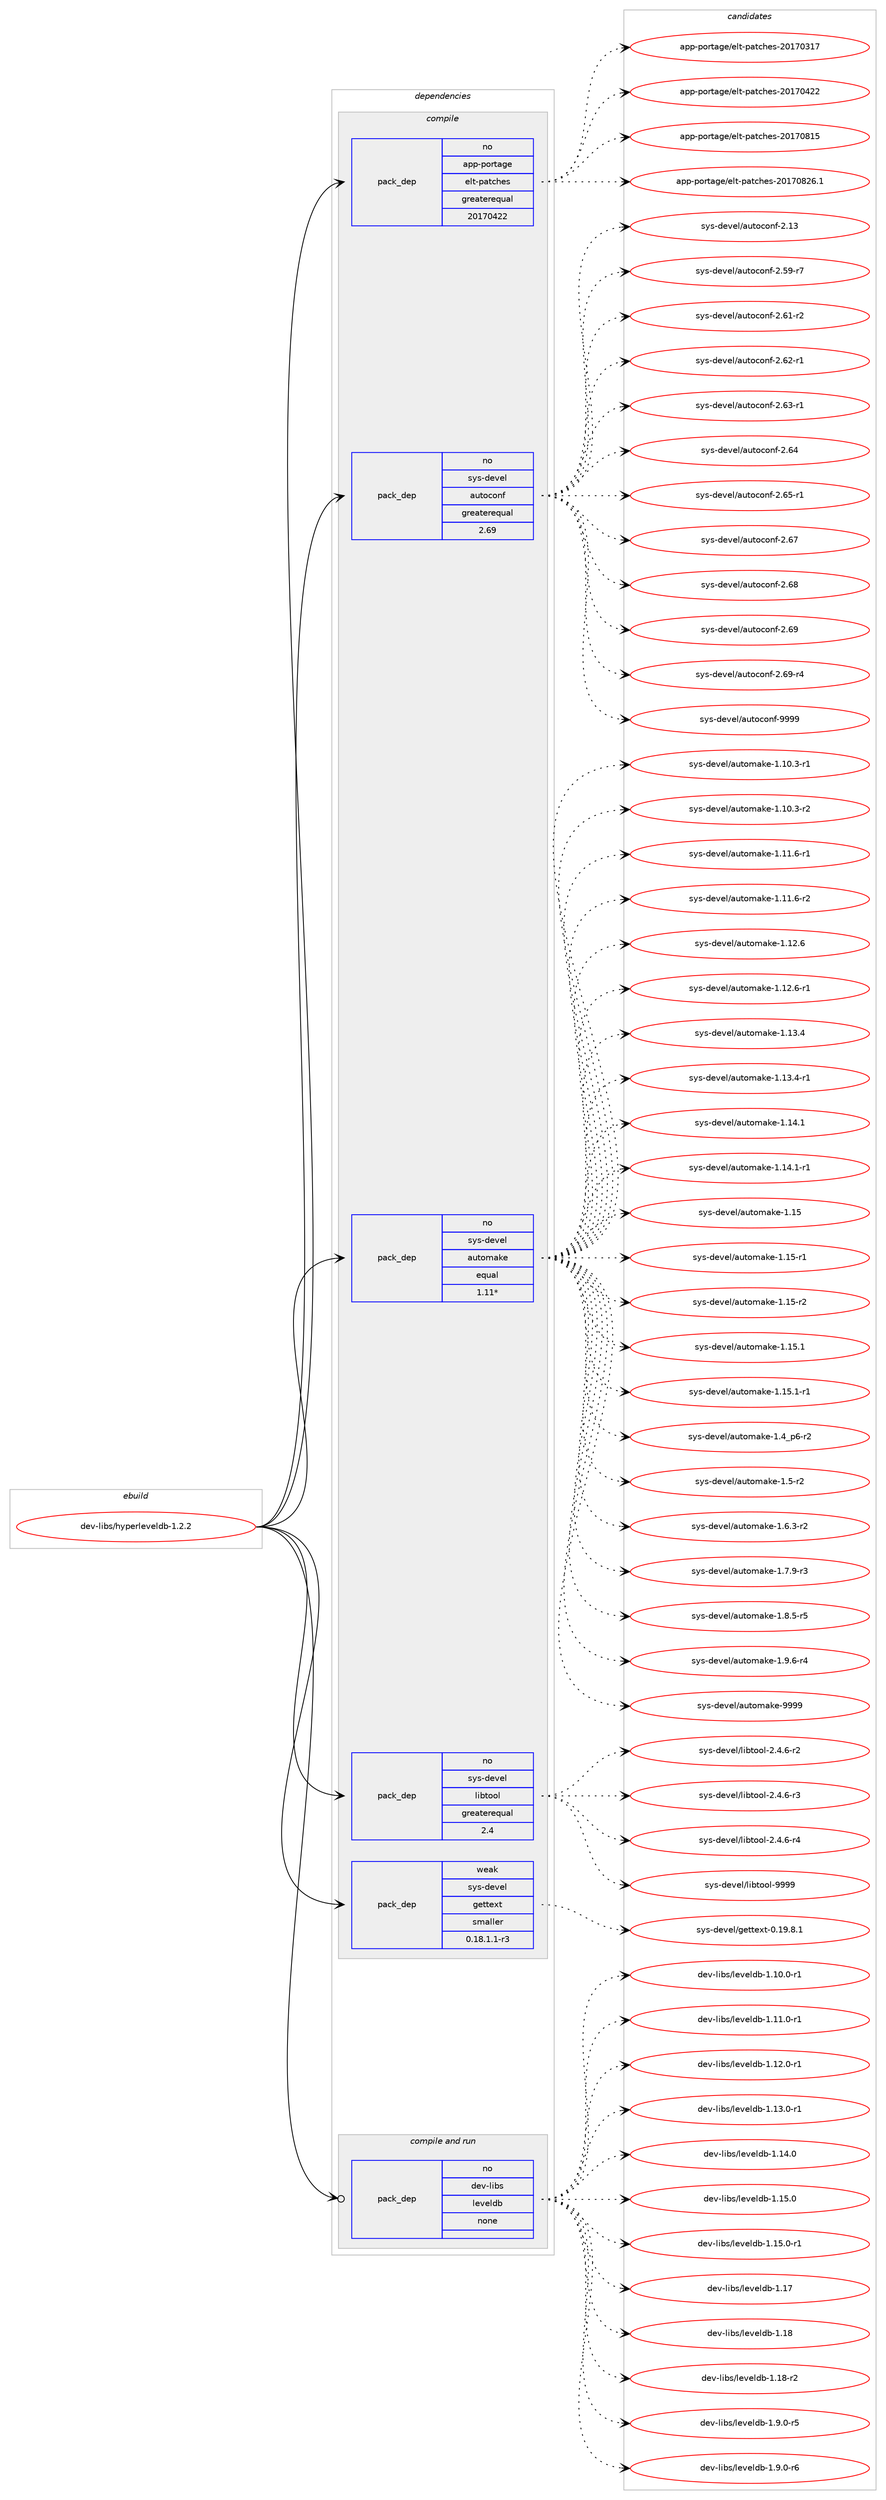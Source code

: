 digraph prolog {

# *************
# Graph options
# *************

newrank=true;
concentrate=true;
compound=true;
graph [rankdir=LR,fontname=Helvetica,fontsize=10,ranksep=1.5];#, ranksep=2.5, nodesep=0.2];
edge  [arrowhead=vee];
node  [fontname=Helvetica,fontsize=10];

# **********
# The ebuild
# **********

subgraph cluster_leftcol {
color=gray;
rank=same;
label=<<i>ebuild</i>>;
id [label="dev-libs/hyperleveldb-1.2.2", color=red, width=4, href="../dev-libs/hyperleveldb-1.2.2.svg"];
}

# ****************
# The dependencies
# ****************

subgraph cluster_midcol {
color=gray;
label=<<i>dependencies</i>>;
subgraph cluster_compile {
fillcolor="#eeeeee";
style=filled;
label=<<i>compile</i>>;
subgraph pack85477 {
dependency113384 [label=<<TABLE BORDER="0" CELLBORDER="1" CELLSPACING="0" CELLPADDING="4" WIDTH="220"><TR><TD ROWSPAN="6" CELLPADDING="30">pack_dep</TD></TR><TR><TD WIDTH="110">no</TD></TR><TR><TD>app-portage</TD></TR><TR><TD>elt-patches</TD></TR><TR><TD>greaterequal</TD></TR><TR><TD>20170422</TD></TR></TABLE>>, shape=none, color=blue];
}
id:e -> dependency113384:w [weight=20,style="solid",arrowhead="vee"];
subgraph pack85478 {
dependency113385 [label=<<TABLE BORDER="0" CELLBORDER="1" CELLSPACING="0" CELLPADDING="4" WIDTH="220"><TR><TD ROWSPAN="6" CELLPADDING="30">pack_dep</TD></TR><TR><TD WIDTH="110">no</TD></TR><TR><TD>sys-devel</TD></TR><TR><TD>autoconf</TD></TR><TR><TD>greaterequal</TD></TR><TR><TD>2.69</TD></TR></TABLE>>, shape=none, color=blue];
}
id:e -> dependency113385:w [weight=20,style="solid",arrowhead="vee"];
subgraph pack85479 {
dependency113386 [label=<<TABLE BORDER="0" CELLBORDER="1" CELLSPACING="0" CELLPADDING="4" WIDTH="220"><TR><TD ROWSPAN="6" CELLPADDING="30">pack_dep</TD></TR><TR><TD WIDTH="110">no</TD></TR><TR><TD>sys-devel</TD></TR><TR><TD>automake</TD></TR><TR><TD>equal</TD></TR><TR><TD>1.11*</TD></TR></TABLE>>, shape=none, color=blue];
}
id:e -> dependency113386:w [weight=20,style="solid",arrowhead="vee"];
subgraph pack85480 {
dependency113387 [label=<<TABLE BORDER="0" CELLBORDER="1" CELLSPACING="0" CELLPADDING="4" WIDTH="220"><TR><TD ROWSPAN="6" CELLPADDING="30">pack_dep</TD></TR><TR><TD WIDTH="110">no</TD></TR><TR><TD>sys-devel</TD></TR><TR><TD>libtool</TD></TR><TR><TD>greaterequal</TD></TR><TR><TD>2.4</TD></TR></TABLE>>, shape=none, color=blue];
}
id:e -> dependency113387:w [weight=20,style="solid",arrowhead="vee"];
subgraph pack85481 {
dependency113388 [label=<<TABLE BORDER="0" CELLBORDER="1" CELLSPACING="0" CELLPADDING="4" WIDTH="220"><TR><TD ROWSPAN="6" CELLPADDING="30">pack_dep</TD></TR><TR><TD WIDTH="110">weak</TD></TR><TR><TD>sys-devel</TD></TR><TR><TD>gettext</TD></TR><TR><TD>smaller</TD></TR><TR><TD>0.18.1.1-r3</TD></TR></TABLE>>, shape=none, color=blue];
}
id:e -> dependency113388:w [weight=20,style="solid",arrowhead="vee"];
}
subgraph cluster_compileandrun {
fillcolor="#eeeeee";
style=filled;
label=<<i>compile and run</i>>;
subgraph pack85482 {
dependency113389 [label=<<TABLE BORDER="0" CELLBORDER="1" CELLSPACING="0" CELLPADDING="4" WIDTH="220"><TR><TD ROWSPAN="6" CELLPADDING="30">pack_dep</TD></TR><TR><TD WIDTH="110">no</TD></TR><TR><TD>dev-libs</TD></TR><TR><TD>leveldb</TD></TR><TR><TD>none</TD></TR><TR><TD></TD></TR></TABLE>>, shape=none, color=blue];
}
id:e -> dependency113389:w [weight=20,style="solid",arrowhead="odotvee"];
}
subgraph cluster_run {
fillcolor="#eeeeee";
style=filled;
label=<<i>run</i>>;
}
}

# **************
# The candidates
# **************

subgraph cluster_choices {
rank=same;
color=gray;
label=<<i>candidates</i>>;

subgraph choice85477 {
color=black;
nodesep=1;
choice97112112451121111141169710310147101108116451129711699104101115455048495548514955 [label="app-portage/elt-patches-20170317", color=red, width=4,href="../app-portage/elt-patches-20170317.svg"];
choice97112112451121111141169710310147101108116451129711699104101115455048495548525050 [label="app-portage/elt-patches-20170422", color=red, width=4,href="../app-portage/elt-patches-20170422.svg"];
choice97112112451121111141169710310147101108116451129711699104101115455048495548564953 [label="app-portage/elt-patches-20170815", color=red, width=4,href="../app-portage/elt-patches-20170815.svg"];
choice971121124511211111411697103101471011081164511297116991041011154550484955485650544649 [label="app-portage/elt-patches-20170826.1", color=red, width=4,href="../app-portage/elt-patches-20170826.1.svg"];
dependency113384:e -> choice97112112451121111141169710310147101108116451129711699104101115455048495548514955:w [style=dotted,weight="100"];
dependency113384:e -> choice97112112451121111141169710310147101108116451129711699104101115455048495548525050:w [style=dotted,weight="100"];
dependency113384:e -> choice97112112451121111141169710310147101108116451129711699104101115455048495548564953:w [style=dotted,weight="100"];
dependency113384:e -> choice971121124511211111411697103101471011081164511297116991041011154550484955485650544649:w [style=dotted,weight="100"];
}
subgraph choice85478 {
color=black;
nodesep=1;
choice115121115451001011181011084797117116111991111101024550464951 [label="sys-devel/autoconf-2.13", color=red, width=4,href="../sys-devel/autoconf-2.13.svg"];
choice1151211154510010111810110847971171161119911111010245504653574511455 [label="sys-devel/autoconf-2.59-r7", color=red, width=4,href="../sys-devel/autoconf-2.59-r7.svg"];
choice1151211154510010111810110847971171161119911111010245504654494511450 [label="sys-devel/autoconf-2.61-r2", color=red, width=4,href="../sys-devel/autoconf-2.61-r2.svg"];
choice1151211154510010111810110847971171161119911111010245504654504511449 [label="sys-devel/autoconf-2.62-r1", color=red, width=4,href="../sys-devel/autoconf-2.62-r1.svg"];
choice1151211154510010111810110847971171161119911111010245504654514511449 [label="sys-devel/autoconf-2.63-r1", color=red, width=4,href="../sys-devel/autoconf-2.63-r1.svg"];
choice115121115451001011181011084797117116111991111101024550465452 [label="sys-devel/autoconf-2.64", color=red, width=4,href="../sys-devel/autoconf-2.64.svg"];
choice1151211154510010111810110847971171161119911111010245504654534511449 [label="sys-devel/autoconf-2.65-r1", color=red, width=4,href="../sys-devel/autoconf-2.65-r1.svg"];
choice115121115451001011181011084797117116111991111101024550465455 [label="sys-devel/autoconf-2.67", color=red, width=4,href="../sys-devel/autoconf-2.67.svg"];
choice115121115451001011181011084797117116111991111101024550465456 [label="sys-devel/autoconf-2.68", color=red, width=4,href="../sys-devel/autoconf-2.68.svg"];
choice115121115451001011181011084797117116111991111101024550465457 [label="sys-devel/autoconf-2.69", color=red, width=4,href="../sys-devel/autoconf-2.69.svg"];
choice1151211154510010111810110847971171161119911111010245504654574511452 [label="sys-devel/autoconf-2.69-r4", color=red, width=4,href="../sys-devel/autoconf-2.69-r4.svg"];
choice115121115451001011181011084797117116111991111101024557575757 [label="sys-devel/autoconf-9999", color=red, width=4,href="../sys-devel/autoconf-9999.svg"];
dependency113385:e -> choice115121115451001011181011084797117116111991111101024550464951:w [style=dotted,weight="100"];
dependency113385:e -> choice1151211154510010111810110847971171161119911111010245504653574511455:w [style=dotted,weight="100"];
dependency113385:e -> choice1151211154510010111810110847971171161119911111010245504654494511450:w [style=dotted,weight="100"];
dependency113385:e -> choice1151211154510010111810110847971171161119911111010245504654504511449:w [style=dotted,weight="100"];
dependency113385:e -> choice1151211154510010111810110847971171161119911111010245504654514511449:w [style=dotted,weight="100"];
dependency113385:e -> choice115121115451001011181011084797117116111991111101024550465452:w [style=dotted,weight="100"];
dependency113385:e -> choice1151211154510010111810110847971171161119911111010245504654534511449:w [style=dotted,weight="100"];
dependency113385:e -> choice115121115451001011181011084797117116111991111101024550465455:w [style=dotted,weight="100"];
dependency113385:e -> choice115121115451001011181011084797117116111991111101024550465456:w [style=dotted,weight="100"];
dependency113385:e -> choice115121115451001011181011084797117116111991111101024550465457:w [style=dotted,weight="100"];
dependency113385:e -> choice1151211154510010111810110847971171161119911111010245504654574511452:w [style=dotted,weight="100"];
dependency113385:e -> choice115121115451001011181011084797117116111991111101024557575757:w [style=dotted,weight="100"];
}
subgraph choice85479 {
color=black;
nodesep=1;
choice11512111545100101118101108479711711611110997107101454946494846514511449 [label="sys-devel/automake-1.10.3-r1", color=red, width=4,href="../sys-devel/automake-1.10.3-r1.svg"];
choice11512111545100101118101108479711711611110997107101454946494846514511450 [label="sys-devel/automake-1.10.3-r2", color=red, width=4,href="../sys-devel/automake-1.10.3-r2.svg"];
choice11512111545100101118101108479711711611110997107101454946494946544511449 [label="sys-devel/automake-1.11.6-r1", color=red, width=4,href="../sys-devel/automake-1.11.6-r1.svg"];
choice11512111545100101118101108479711711611110997107101454946494946544511450 [label="sys-devel/automake-1.11.6-r2", color=red, width=4,href="../sys-devel/automake-1.11.6-r2.svg"];
choice1151211154510010111810110847971171161111099710710145494649504654 [label="sys-devel/automake-1.12.6", color=red, width=4,href="../sys-devel/automake-1.12.6.svg"];
choice11512111545100101118101108479711711611110997107101454946495046544511449 [label="sys-devel/automake-1.12.6-r1", color=red, width=4,href="../sys-devel/automake-1.12.6-r1.svg"];
choice1151211154510010111810110847971171161111099710710145494649514652 [label="sys-devel/automake-1.13.4", color=red, width=4,href="../sys-devel/automake-1.13.4.svg"];
choice11512111545100101118101108479711711611110997107101454946495146524511449 [label="sys-devel/automake-1.13.4-r1", color=red, width=4,href="../sys-devel/automake-1.13.4-r1.svg"];
choice1151211154510010111810110847971171161111099710710145494649524649 [label="sys-devel/automake-1.14.1", color=red, width=4,href="../sys-devel/automake-1.14.1.svg"];
choice11512111545100101118101108479711711611110997107101454946495246494511449 [label="sys-devel/automake-1.14.1-r1", color=red, width=4,href="../sys-devel/automake-1.14.1-r1.svg"];
choice115121115451001011181011084797117116111109971071014549464953 [label="sys-devel/automake-1.15", color=red, width=4,href="../sys-devel/automake-1.15.svg"];
choice1151211154510010111810110847971171161111099710710145494649534511449 [label="sys-devel/automake-1.15-r1", color=red, width=4,href="../sys-devel/automake-1.15-r1.svg"];
choice1151211154510010111810110847971171161111099710710145494649534511450 [label="sys-devel/automake-1.15-r2", color=red, width=4,href="../sys-devel/automake-1.15-r2.svg"];
choice1151211154510010111810110847971171161111099710710145494649534649 [label="sys-devel/automake-1.15.1", color=red, width=4,href="../sys-devel/automake-1.15.1.svg"];
choice11512111545100101118101108479711711611110997107101454946495346494511449 [label="sys-devel/automake-1.15.1-r1", color=red, width=4,href="../sys-devel/automake-1.15.1-r1.svg"];
choice115121115451001011181011084797117116111109971071014549465295112544511450 [label="sys-devel/automake-1.4_p6-r2", color=red, width=4,href="../sys-devel/automake-1.4_p6-r2.svg"];
choice11512111545100101118101108479711711611110997107101454946534511450 [label="sys-devel/automake-1.5-r2", color=red, width=4,href="../sys-devel/automake-1.5-r2.svg"];
choice115121115451001011181011084797117116111109971071014549465446514511450 [label="sys-devel/automake-1.6.3-r2", color=red, width=4,href="../sys-devel/automake-1.6.3-r2.svg"];
choice115121115451001011181011084797117116111109971071014549465546574511451 [label="sys-devel/automake-1.7.9-r3", color=red, width=4,href="../sys-devel/automake-1.7.9-r3.svg"];
choice115121115451001011181011084797117116111109971071014549465646534511453 [label="sys-devel/automake-1.8.5-r5", color=red, width=4,href="../sys-devel/automake-1.8.5-r5.svg"];
choice115121115451001011181011084797117116111109971071014549465746544511452 [label="sys-devel/automake-1.9.6-r4", color=red, width=4,href="../sys-devel/automake-1.9.6-r4.svg"];
choice115121115451001011181011084797117116111109971071014557575757 [label="sys-devel/automake-9999", color=red, width=4,href="../sys-devel/automake-9999.svg"];
dependency113386:e -> choice11512111545100101118101108479711711611110997107101454946494846514511449:w [style=dotted,weight="100"];
dependency113386:e -> choice11512111545100101118101108479711711611110997107101454946494846514511450:w [style=dotted,weight="100"];
dependency113386:e -> choice11512111545100101118101108479711711611110997107101454946494946544511449:w [style=dotted,weight="100"];
dependency113386:e -> choice11512111545100101118101108479711711611110997107101454946494946544511450:w [style=dotted,weight="100"];
dependency113386:e -> choice1151211154510010111810110847971171161111099710710145494649504654:w [style=dotted,weight="100"];
dependency113386:e -> choice11512111545100101118101108479711711611110997107101454946495046544511449:w [style=dotted,weight="100"];
dependency113386:e -> choice1151211154510010111810110847971171161111099710710145494649514652:w [style=dotted,weight="100"];
dependency113386:e -> choice11512111545100101118101108479711711611110997107101454946495146524511449:w [style=dotted,weight="100"];
dependency113386:e -> choice1151211154510010111810110847971171161111099710710145494649524649:w [style=dotted,weight="100"];
dependency113386:e -> choice11512111545100101118101108479711711611110997107101454946495246494511449:w [style=dotted,weight="100"];
dependency113386:e -> choice115121115451001011181011084797117116111109971071014549464953:w [style=dotted,weight="100"];
dependency113386:e -> choice1151211154510010111810110847971171161111099710710145494649534511449:w [style=dotted,weight="100"];
dependency113386:e -> choice1151211154510010111810110847971171161111099710710145494649534511450:w [style=dotted,weight="100"];
dependency113386:e -> choice1151211154510010111810110847971171161111099710710145494649534649:w [style=dotted,weight="100"];
dependency113386:e -> choice11512111545100101118101108479711711611110997107101454946495346494511449:w [style=dotted,weight="100"];
dependency113386:e -> choice115121115451001011181011084797117116111109971071014549465295112544511450:w [style=dotted,weight="100"];
dependency113386:e -> choice11512111545100101118101108479711711611110997107101454946534511450:w [style=dotted,weight="100"];
dependency113386:e -> choice115121115451001011181011084797117116111109971071014549465446514511450:w [style=dotted,weight="100"];
dependency113386:e -> choice115121115451001011181011084797117116111109971071014549465546574511451:w [style=dotted,weight="100"];
dependency113386:e -> choice115121115451001011181011084797117116111109971071014549465646534511453:w [style=dotted,weight="100"];
dependency113386:e -> choice115121115451001011181011084797117116111109971071014549465746544511452:w [style=dotted,weight="100"];
dependency113386:e -> choice115121115451001011181011084797117116111109971071014557575757:w [style=dotted,weight="100"];
}
subgraph choice85480 {
color=black;
nodesep=1;
choice1151211154510010111810110847108105981161111111084550465246544511450 [label="sys-devel/libtool-2.4.6-r2", color=red, width=4,href="../sys-devel/libtool-2.4.6-r2.svg"];
choice1151211154510010111810110847108105981161111111084550465246544511451 [label="sys-devel/libtool-2.4.6-r3", color=red, width=4,href="../sys-devel/libtool-2.4.6-r3.svg"];
choice1151211154510010111810110847108105981161111111084550465246544511452 [label="sys-devel/libtool-2.4.6-r4", color=red, width=4,href="../sys-devel/libtool-2.4.6-r4.svg"];
choice1151211154510010111810110847108105981161111111084557575757 [label="sys-devel/libtool-9999", color=red, width=4,href="../sys-devel/libtool-9999.svg"];
dependency113387:e -> choice1151211154510010111810110847108105981161111111084550465246544511450:w [style=dotted,weight="100"];
dependency113387:e -> choice1151211154510010111810110847108105981161111111084550465246544511451:w [style=dotted,weight="100"];
dependency113387:e -> choice1151211154510010111810110847108105981161111111084550465246544511452:w [style=dotted,weight="100"];
dependency113387:e -> choice1151211154510010111810110847108105981161111111084557575757:w [style=dotted,weight="100"];
}
subgraph choice85481 {
color=black;
nodesep=1;
choice1151211154510010111810110847103101116116101120116454846495746564649 [label="sys-devel/gettext-0.19.8.1", color=red, width=4,href="../sys-devel/gettext-0.19.8.1.svg"];
dependency113388:e -> choice1151211154510010111810110847103101116116101120116454846495746564649:w [style=dotted,weight="100"];
}
subgraph choice85482 {
color=black;
nodesep=1;
choice10010111845108105981154710810111810110810098454946494846484511449 [label="dev-libs/leveldb-1.10.0-r1", color=red, width=4,href="../dev-libs/leveldb-1.10.0-r1.svg"];
choice10010111845108105981154710810111810110810098454946494946484511449 [label="dev-libs/leveldb-1.11.0-r1", color=red, width=4,href="../dev-libs/leveldb-1.11.0-r1.svg"];
choice10010111845108105981154710810111810110810098454946495046484511449 [label="dev-libs/leveldb-1.12.0-r1", color=red, width=4,href="../dev-libs/leveldb-1.12.0-r1.svg"];
choice10010111845108105981154710810111810110810098454946495146484511449 [label="dev-libs/leveldb-1.13.0-r1", color=red, width=4,href="../dev-libs/leveldb-1.13.0-r1.svg"];
choice1001011184510810598115471081011181011081009845494649524648 [label="dev-libs/leveldb-1.14.0", color=red, width=4,href="../dev-libs/leveldb-1.14.0.svg"];
choice1001011184510810598115471081011181011081009845494649534648 [label="dev-libs/leveldb-1.15.0", color=red, width=4,href="../dev-libs/leveldb-1.15.0.svg"];
choice10010111845108105981154710810111810110810098454946495346484511449 [label="dev-libs/leveldb-1.15.0-r1", color=red, width=4,href="../dev-libs/leveldb-1.15.0-r1.svg"];
choice100101118451081059811547108101118101108100984549464955 [label="dev-libs/leveldb-1.17", color=red, width=4,href="../dev-libs/leveldb-1.17.svg"];
choice100101118451081059811547108101118101108100984549464956 [label="dev-libs/leveldb-1.18", color=red, width=4,href="../dev-libs/leveldb-1.18.svg"];
choice1001011184510810598115471081011181011081009845494649564511450 [label="dev-libs/leveldb-1.18-r2", color=red, width=4,href="../dev-libs/leveldb-1.18-r2.svg"];
choice100101118451081059811547108101118101108100984549465746484511453 [label="dev-libs/leveldb-1.9.0-r5", color=red, width=4,href="../dev-libs/leveldb-1.9.0-r5.svg"];
choice100101118451081059811547108101118101108100984549465746484511454 [label="dev-libs/leveldb-1.9.0-r6", color=red, width=4,href="../dev-libs/leveldb-1.9.0-r6.svg"];
dependency113389:e -> choice10010111845108105981154710810111810110810098454946494846484511449:w [style=dotted,weight="100"];
dependency113389:e -> choice10010111845108105981154710810111810110810098454946494946484511449:w [style=dotted,weight="100"];
dependency113389:e -> choice10010111845108105981154710810111810110810098454946495046484511449:w [style=dotted,weight="100"];
dependency113389:e -> choice10010111845108105981154710810111810110810098454946495146484511449:w [style=dotted,weight="100"];
dependency113389:e -> choice1001011184510810598115471081011181011081009845494649524648:w [style=dotted,weight="100"];
dependency113389:e -> choice1001011184510810598115471081011181011081009845494649534648:w [style=dotted,weight="100"];
dependency113389:e -> choice10010111845108105981154710810111810110810098454946495346484511449:w [style=dotted,weight="100"];
dependency113389:e -> choice100101118451081059811547108101118101108100984549464955:w [style=dotted,weight="100"];
dependency113389:e -> choice100101118451081059811547108101118101108100984549464956:w [style=dotted,weight="100"];
dependency113389:e -> choice1001011184510810598115471081011181011081009845494649564511450:w [style=dotted,weight="100"];
dependency113389:e -> choice100101118451081059811547108101118101108100984549465746484511453:w [style=dotted,weight="100"];
dependency113389:e -> choice100101118451081059811547108101118101108100984549465746484511454:w [style=dotted,weight="100"];
}
}

}
